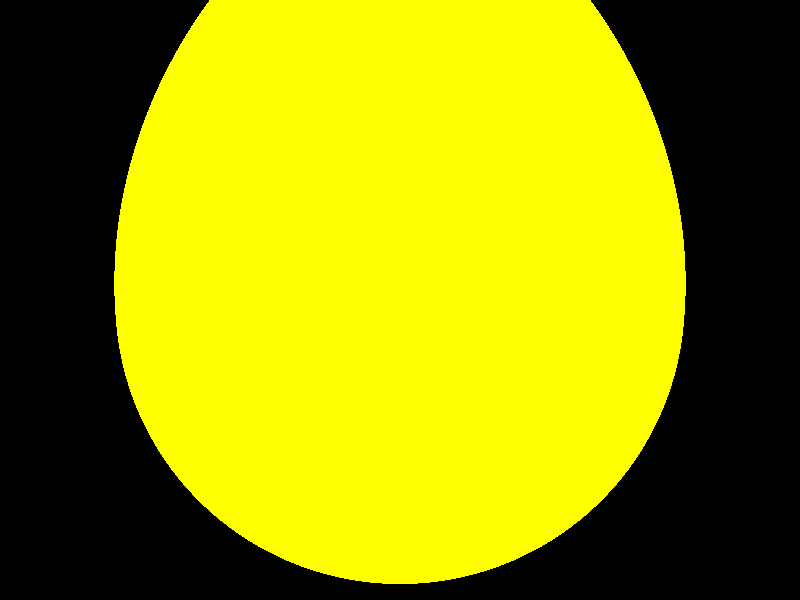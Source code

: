 #include "colors.inc"

light_source {
    <4, 5, -6>, color rgb <1, 1, 1>
}

camera {
    location <0, 5, -5>
    look_at <0, 0, 0>
    up <0, 1, 0>
    angle 45
}

ovus {
    2, 1
    translate <0,2.5,35>
    pigment{
        color rgb <1,0,1>
    }
}

ovus {
    2, 1
    pigment{
        color rgb <1,1,0>
    }
}